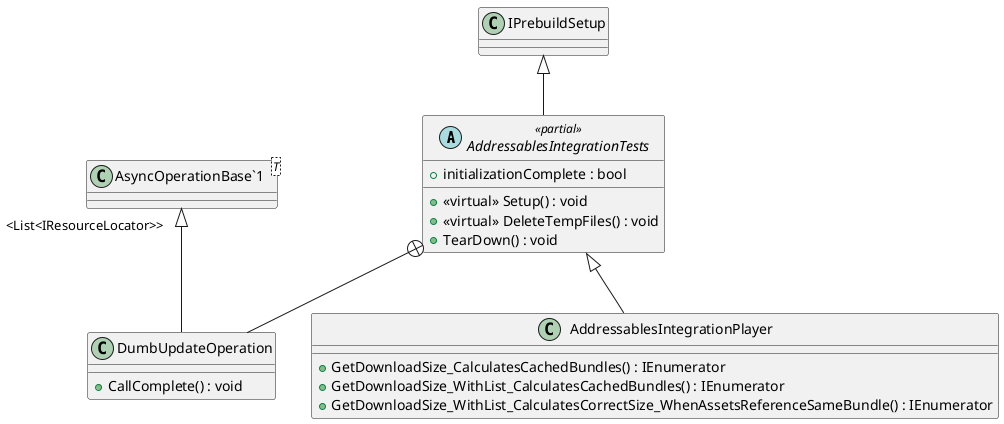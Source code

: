 @startuml
abstract class AddressablesIntegrationTests <<partial>> {
    + <<virtual>> Setup() : void
    + <<virtual>> DeleteTempFiles() : void
    + TearDown() : void
    + initializationComplete : bool
}
class AddressablesIntegrationPlayer {
    + GetDownloadSize_CalculatesCachedBundles() : IEnumerator
    + GetDownloadSize_WithList_CalculatesCachedBundles() : IEnumerator
    + GetDownloadSize_WithList_CalculatesCorrectSize_WhenAssetsReferenceSameBundle() : IEnumerator
}
class DumbUpdateOperation {
    + CallComplete() : void
}
class "AsyncOperationBase`1"<T> {
}
IPrebuildSetup <|-- AddressablesIntegrationTests
AddressablesIntegrationTests <|-- AddressablesIntegrationPlayer
AddressablesIntegrationTests +-- DumbUpdateOperation
"AsyncOperationBase`1" "<List<IResourceLocator>>" <|-- DumbUpdateOperation
@enduml
